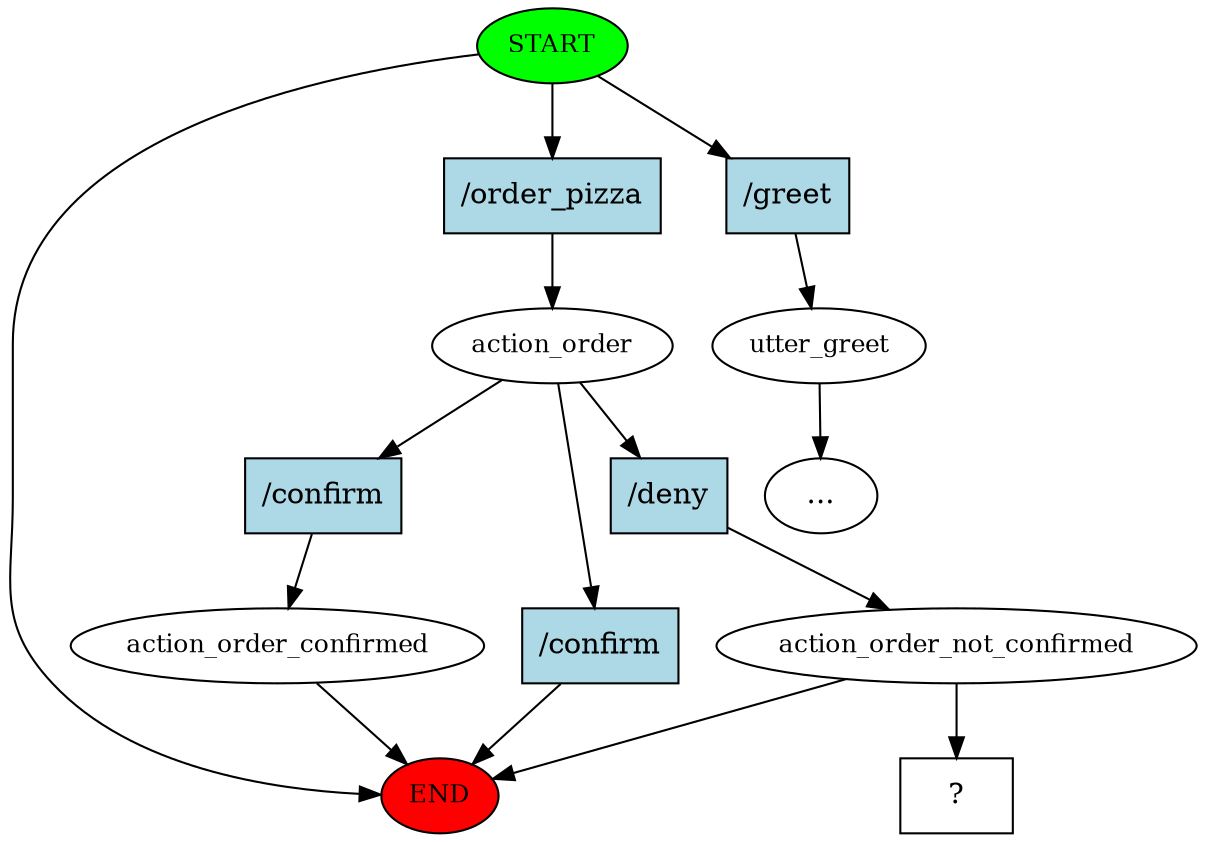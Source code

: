 digraph  {
0 [class="start active", fillcolor=green, fontsize=12, label=START, style=filled];
"-1" [class=end, fillcolor=red, fontsize=12, label=END, style=filled];
1 [class=active, fontsize=12, label=action_order];
2 [class="", fontsize=12, label=action_order_confirmed];
4 [class="", fontsize=12, label=utter_greet];
"-6" [class=ellipsis, label="..."];
11 [class=active, fontsize=12, label=action_order_not_confirmed];
16 [class="intent dashed active", label="  ?  ", shape=rect];
17 [class="intent active", fillcolor=lightblue, label="/order_pizza", shape=rect, style=filled];
18 [class=intent, fillcolor=lightblue, label="/greet", shape=rect, style=filled];
19 [class=intent, fillcolor=lightblue, label="/confirm", shape=rect, style=filled];
20 [class=intent, fillcolor=lightblue, label="/confirm", shape=rect, style=filled];
21 [class="intent active", fillcolor=lightblue, label="/deny", shape=rect, style=filled];
0 -> "-1"  [class="", key=NONE, label=""];
0 -> 17  [class=active, key=0];
0 -> 18  [class="", key=0];
1 -> 19  [class="", key=0];
1 -> 20  [class="", key=0];
1 -> 21  [class=active, key=0];
2 -> "-1"  [class="", key=NONE, label=""];
4 -> "-6"  [class="", key=NONE, label=""];
11 -> "-1"  [class="", key=NONE, label=""];
11 -> 16  [class=active, key=NONE, label=""];
17 -> 1  [class=active, key=0];
18 -> 4  [class="", key=0];
19 -> 2  [class="", key=0];
20 -> "-1"  [class="", key=0];
21 -> 11  [class=active, key=0];
}

